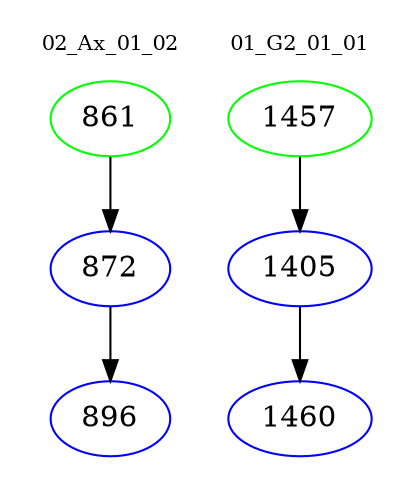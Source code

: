 digraph{
subgraph cluster_0 {
color = white
label = "02_Ax_01_02";
fontsize=10;
T0_861 [label="861", color="green"]
T0_861 -> T0_872 [color="black"]
T0_872 [label="872", color="blue"]
T0_872 -> T0_896 [color="black"]
T0_896 [label="896", color="blue"]
}
subgraph cluster_1 {
color = white
label = "01_G2_01_01";
fontsize=10;
T1_1457 [label="1457", color="green"]
T1_1457 -> T1_1405 [color="black"]
T1_1405 [label="1405", color="blue"]
T1_1405 -> T1_1460 [color="black"]
T1_1460 [label="1460", color="blue"]
}
}
